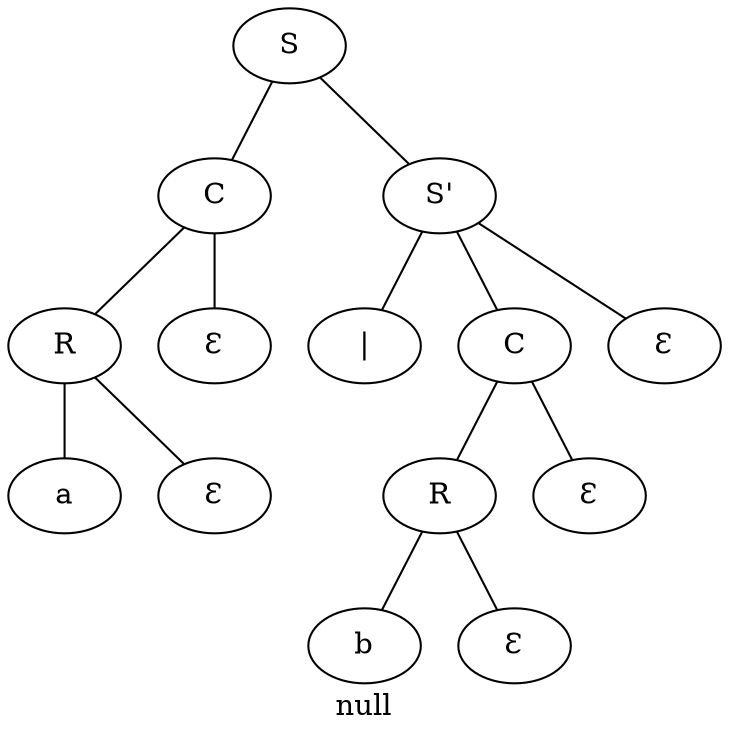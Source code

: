 graph {
label="null"
305623748
305623748 [label="S"]
305623748 -- 758529971
758529971 [label="C"]
758529971 -- 2104457164
2104457164 [label="R"]
2104457164 -- 1521118594
1521118594 [label="a"]
2104457164 [label="R"]
2104457164 -- 1617791695
1617791695 [label="Ɛ"]
758529971 [label="C"]
758529971 -- 125993742
125993742 [label="Ɛ"]
305623748 [label="S"]
305623748 -- 1192108080
1192108080 [label="S'"]
1192108080 -- 1068824137
1068824137 [label="|"]
1192108080 [label="S'"]
1192108080 -- 864237698
864237698 [label="C"]
864237698 -- 537548559
537548559 [label="R"]
537548559 -- 380894366
380894366 [label="b"]
537548559 [label="R"]
537548559 -- 237852351
237852351 [label="Ɛ"]
864237698 [label="C"]
864237698 -- 608188624
608188624 [label="Ɛ"]
1192108080 [label="S'"]
1192108080 -- 1451270520
1451270520 [label="Ɛ"]
}
